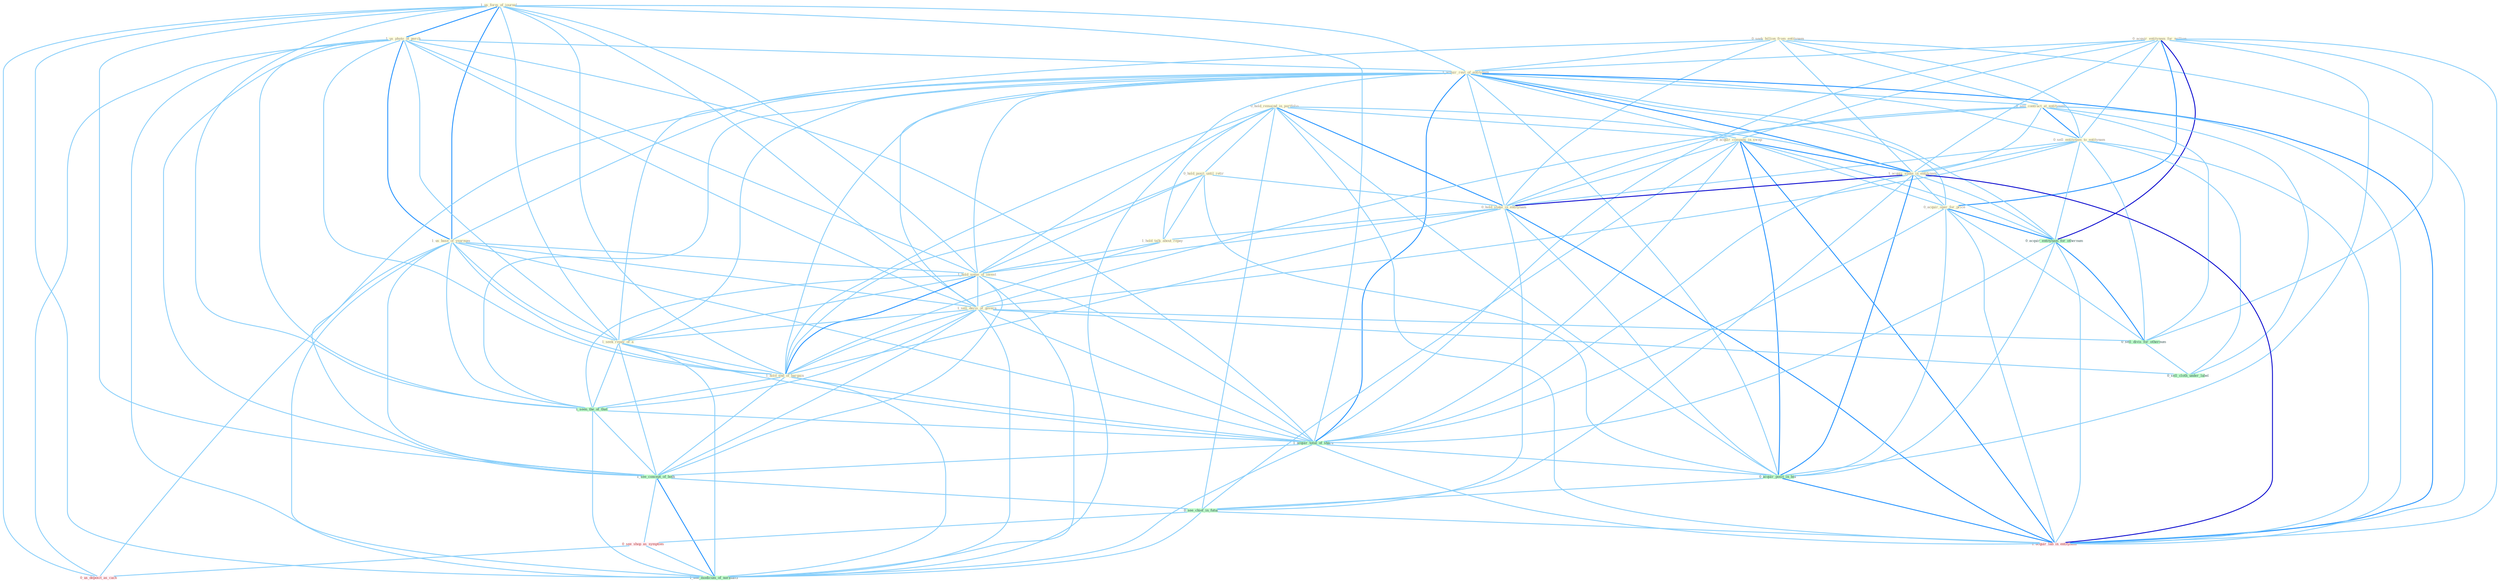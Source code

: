 Graph G{ 
    node
    [shape=polygon,style=filled,width=.5,height=.06,color="#BDFCC9",fixedsize=true,fontsize=4,
    fontcolor="#2f4f4f"];
    {node
    [color="#ffffe0", fontcolor="#8b7d6b"] "1_us_form_of_journal " "0_seek_billion_from_entitynam " "0_acquir_entitynam_for_million " "0_hold_remaind_in_portfolio " "1_us_photo_of_porch " "1_acquir_rest_of_entitynam " "0_sell_contract_at_entitynam " "0_sell_entitynam_to_entitynam " "0_acquir_compani_in_swap " "1_us_base_of_yearnum " "0_hold_posit_until_retir " "1_acquir_stake_in_entitynam " "0_hold_stake_in_entitynam " "1_hold_talk_about_repay " "0_acquir_oper_for_price " "1_hold_some_of_invest " "1_sell_decis_of_govern " "1_seek_repay_of_a " "1_hold_end_of_bargain "}
{node [color="#fff0f5", fontcolor="#b22222"] "0_see_shop_as_symptom " "1_acquir_lab_in_entitynam " "0_us_deposit_as_cach "}
edge [color="#B0E2FF"];

	"1_us_form_of_journal " -- "1_us_photo_of_porch " [w="2", color="#1e90ff" , len=0.8];
	"1_us_form_of_journal " -- "1_acquir_rest_of_entitynam " [w="1", color="#87cefa" ];
	"1_us_form_of_journal " -- "1_us_base_of_yearnum " [w="2", color="#1e90ff" , len=0.8];
	"1_us_form_of_journal " -- "1_hold_some_of_invest " [w="1", color="#87cefa" ];
	"1_us_form_of_journal " -- "1_sell_decis_of_govern " [w="1", color="#87cefa" ];
	"1_us_form_of_journal " -- "1_seek_repay_of_a " [w="1", color="#87cefa" ];
	"1_us_form_of_journal " -- "1_hold_end_of_bargain " [w="1", color="#87cefa" ];
	"1_us_form_of_journal " -- "1_seen_the_of_that " [w="1", color="#87cefa" ];
	"1_us_form_of_journal " -- "1_acquir_total_of_share " [w="1", color="#87cefa" ];
	"1_us_form_of_journal " -- "1_see_concept_of_both " [w="1", color="#87cefa" ];
	"1_us_form_of_journal " -- "0_us_deposit_as_cach " [w="1", color="#87cefa" ];
	"1_us_form_of_journal " -- "1_see_modicum_of_normalci " [w="1", color="#87cefa" ];
	"0_seek_billion_from_entitynam " -- "1_acquir_rest_of_entitynam " [w="1", color="#87cefa" ];
	"0_seek_billion_from_entitynam " -- "0_sell_contract_at_entitynam " [w="1", color="#87cefa" ];
	"0_seek_billion_from_entitynam " -- "0_sell_entitynam_to_entitynam " [w="1", color="#87cefa" ];
	"0_seek_billion_from_entitynam " -- "1_acquir_stake_in_entitynam " [w="1", color="#87cefa" ];
	"0_seek_billion_from_entitynam " -- "0_hold_stake_in_entitynam " [w="1", color="#87cefa" ];
	"0_seek_billion_from_entitynam " -- "1_seek_repay_of_a " [w="1", color="#87cefa" ];
	"0_seek_billion_from_entitynam " -- "1_acquir_lab_in_entitynam " [w="1", color="#87cefa" ];
	"0_acquir_entitynam_for_million " -- "1_acquir_rest_of_entitynam " [w="1", color="#87cefa" ];
	"0_acquir_entitynam_for_million " -- "0_sell_entitynam_to_entitynam " [w="1", color="#87cefa" ];
	"0_acquir_entitynam_for_million " -- "0_acquir_compani_in_swap " [w="1", color="#87cefa" ];
	"0_acquir_entitynam_for_million " -- "1_acquir_stake_in_entitynam " [w="1", color="#87cefa" ];
	"0_acquir_entitynam_for_million " -- "0_acquir_oper_for_price " [w="2", color="#1e90ff" , len=0.8];
	"0_acquir_entitynam_for_million " -- "0_acquir_entitynam_for_othernum " [w="3", color="#0000cd" , len=0.6];
	"0_acquir_entitynam_for_million " -- "0_sell_divis_for_othernum " [w="1", color="#87cefa" ];
	"0_acquir_entitynam_for_million " -- "1_acquir_total_of_share " [w="1", color="#87cefa" ];
	"0_acquir_entitynam_for_million " -- "0_acquir_posit_in_bid " [w="1", color="#87cefa" ];
	"0_acquir_entitynam_for_million " -- "1_acquir_lab_in_entitynam " [w="1", color="#87cefa" ];
	"0_hold_remaind_in_portfolio " -- "0_acquir_compani_in_swap " [w="1", color="#87cefa" ];
	"0_hold_remaind_in_portfolio " -- "0_hold_posit_until_retir " [w="1", color="#87cefa" ];
	"0_hold_remaind_in_portfolio " -- "1_acquir_stake_in_entitynam " [w="1", color="#87cefa" ];
	"0_hold_remaind_in_portfolio " -- "0_hold_stake_in_entitynam " [w="2", color="#1e90ff" , len=0.8];
	"0_hold_remaind_in_portfolio " -- "1_hold_talk_about_repay " [w="1", color="#87cefa" ];
	"0_hold_remaind_in_portfolio " -- "1_hold_some_of_invest " [w="1", color="#87cefa" ];
	"0_hold_remaind_in_portfolio " -- "1_hold_end_of_bargain " [w="1", color="#87cefa" ];
	"0_hold_remaind_in_portfolio " -- "0_acquir_posit_in_bid " [w="1", color="#87cefa" ];
	"0_hold_remaind_in_portfolio " -- "0_see_chief_in_futur " [w="1", color="#87cefa" ];
	"0_hold_remaind_in_portfolio " -- "1_acquir_lab_in_entitynam " [w="1", color="#87cefa" ];
	"1_us_photo_of_porch " -- "1_acquir_rest_of_entitynam " [w="1", color="#87cefa" ];
	"1_us_photo_of_porch " -- "1_us_base_of_yearnum " [w="2", color="#1e90ff" , len=0.8];
	"1_us_photo_of_porch " -- "1_hold_some_of_invest " [w="1", color="#87cefa" ];
	"1_us_photo_of_porch " -- "1_sell_decis_of_govern " [w="1", color="#87cefa" ];
	"1_us_photo_of_porch " -- "1_seek_repay_of_a " [w="1", color="#87cefa" ];
	"1_us_photo_of_porch " -- "1_hold_end_of_bargain " [w="1", color="#87cefa" ];
	"1_us_photo_of_porch " -- "1_seen_the_of_that " [w="1", color="#87cefa" ];
	"1_us_photo_of_porch " -- "1_acquir_total_of_share " [w="1", color="#87cefa" ];
	"1_us_photo_of_porch " -- "1_see_concept_of_both " [w="1", color="#87cefa" ];
	"1_us_photo_of_porch " -- "0_us_deposit_as_cach " [w="1", color="#87cefa" ];
	"1_us_photo_of_porch " -- "1_see_modicum_of_normalci " [w="1", color="#87cefa" ];
	"1_acquir_rest_of_entitynam " -- "0_sell_contract_at_entitynam " [w="1", color="#87cefa" ];
	"1_acquir_rest_of_entitynam " -- "0_sell_entitynam_to_entitynam " [w="1", color="#87cefa" ];
	"1_acquir_rest_of_entitynam " -- "0_acquir_compani_in_swap " [w="1", color="#87cefa" ];
	"1_acquir_rest_of_entitynam " -- "1_us_base_of_yearnum " [w="1", color="#87cefa" ];
	"1_acquir_rest_of_entitynam " -- "1_acquir_stake_in_entitynam " [w="2", color="#1e90ff" , len=0.8];
	"1_acquir_rest_of_entitynam " -- "0_hold_stake_in_entitynam " [w="1", color="#87cefa" ];
	"1_acquir_rest_of_entitynam " -- "0_acquir_oper_for_price " [w="1", color="#87cefa" ];
	"1_acquir_rest_of_entitynam " -- "1_hold_some_of_invest " [w="1", color="#87cefa" ];
	"1_acquir_rest_of_entitynam " -- "1_sell_decis_of_govern " [w="1", color="#87cefa" ];
	"1_acquir_rest_of_entitynam " -- "1_seek_repay_of_a " [w="1", color="#87cefa" ];
	"1_acquir_rest_of_entitynam " -- "1_hold_end_of_bargain " [w="1", color="#87cefa" ];
	"1_acquir_rest_of_entitynam " -- "0_acquir_entitynam_for_othernum " [w="1", color="#87cefa" ];
	"1_acquir_rest_of_entitynam " -- "1_seen_the_of_that " [w="1", color="#87cefa" ];
	"1_acquir_rest_of_entitynam " -- "1_acquir_total_of_share " [w="2", color="#1e90ff" , len=0.8];
	"1_acquir_rest_of_entitynam " -- "0_acquir_posit_in_bid " [w="1", color="#87cefa" ];
	"1_acquir_rest_of_entitynam " -- "1_see_concept_of_both " [w="1", color="#87cefa" ];
	"1_acquir_rest_of_entitynam " -- "1_acquir_lab_in_entitynam " [w="2", color="#1e90ff" , len=0.8];
	"1_acquir_rest_of_entitynam " -- "1_see_modicum_of_normalci " [w="1", color="#87cefa" ];
	"0_sell_contract_at_entitynam " -- "0_sell_entitynam_to_entitynam " [w="2", color="#1e90ff" , len=0.8];
	"0_sell_contract_at_entitynam " -- "1_acquir_stake_in_entitynam " [w="1", color="#87cefa" ];
	"0_sell_contract_at_entitynam " -- "0_hold_stake_in_entitynam " [w="1", color="#87cefa" ];
	"0_sell_contract_at_entitynam " -- "1_sell_decis_of_govern " [w="1", color="#87cefa" ];
	"0_sell_contract_at_entitynam " -- "0_sell_divis_for_othernum " [w="1", color="#87cefa" ];
	"0_sell_contract_at_entitynam " -- "0_sell_cloth_under_label " [w="1", color="#87cefa" ];
	"0_sell_contract_at_entitynam " -- "1_acquir_lab_in_entitynam " [w="1", color="#87cefa" ];
	"0_sell_entitynam_to_entitynam " -- "1_acquir_stake_in_entitynam " [w="1", color="#87cefa" ];
	"0_sell_entitynam_to_entitynam " -- "0_hold_stake_in_entitynam " [w="1", color="#87cefa" ];
	"0_sell_entitynam_to_entitynam " -- "1_sell_decis_of_govern " [w="1", color="#87cefa" ];
	"0_sell_entitynam_to_entitynam " -- "0_acquir_entitynam_for_othernum " [w="1", color="#87cefa" ];
	"0_sell_entitynam_to_entitynam " -- "0_sell_divis_for_othernum " [w="1", color="#87cefa" ];
	"0_sell_entitynam_to_entitynam " -- "0_sell_cloth_under_label " [w="1", color="#87cefa" ];
	"0_sell_entitynam_to_entitynam " -- "1_acquir_lab_in_entitynam " [w="1", color="#87cefa" ];
	"0_acquir_compani_in_swap " -- "1_acquir_stake_in_entitynam " [w="2", color="#1e90ff" , len=0.8];
	"0_acquir_compani_in_swap " -- "0_hold_stake_in_entitynam " [w="1", color="#87cefa" ];
	"0_acquir_compani_in_swap " -- "0_acquir_oper_for_price " [w="1", color="#87cefa" ];
	"0_acquir_compani_in_swap " -- "0_acquir_entitynam_for_othernum " [w="1", color="#87cefa" ];
	"0_acquir_compani_in_swap " -- "1_acquir_total_of_share " [w="1", color="#87cefa" ];
	"0_acquir_compani_in_swap " -- "0_acquir_posit_in_bid " [w="2", color="#1e90ff" , len=0.8];
	"0_acquir_compani_in_swap " -- "0_see_chief_in_futur " [w="1", color="#87cefa" ];
	"0_acquir_compani_in_swap " -- "1_acquir_lab_in_entitynam " [w="2", color="#1e90ff" , len=0.8];
	"1_us_base_of_yearnum " -- "1_hold_some_of_invest " [w="1", color="#87cefa" ];
	"1_us_base_of_yearnum " -- "1_sell_decis_of_govern " [w="1", color="#87cefa" ];
	"1_us_base_of_yearnum " -- "1_seek_repay_of_a " [w="1", color="#87cefa" ];
	"1_us_base_of_yearnum " -- "1_hold_end_of_bargain " [w="1", color="#87cefa" ];
	"1_us_base_of_yearnum " -- "1_seen_the_of_that " [w="1", color="#87cefa" ];
	"1_us_base_of_yearnum " -- "1_acquir_total_of_share " [w="1", color="#87cefa" ];
	"1_us_base_of_yearnum " -- "1_see_concept_of_both " [w="1", color="#87cefa" ];
	"1_us_base_of_yearnum " -- "0_us_deposit_as_cach " [w="1", color="#87cefa" ];
	"1_us_base_of_yearnum " -- "1_see_modicum_of_normalci " [w="1", color="#87cefa" ];
	"0_hold_posit_until_retir " -- "0_hold_stake_in_entitynam " [w="1", color="#87cefa" ];
	"0_hold_posit_until_retir " -- "1_hold_talk_about_repay " [w="1", color="#87cefa" ];
	"0_hold_posit_until_retir " -- "1_hold_some_of_invest " [w="1", color="#87cefa" ];
	"0_hold_posit_until_retir " -- "1_hold_end_of_bargain " [w="1", color="#87cefa" ];
	"0_hold_posit_until_retir " -- "0_acquir_posit_in_bid " [w="1", color="#87cefa" ];
	"1_acquir_stake_in_entitynam " -- "0_hold_stake_in_entitynam " [w="3", color="#0000cd" , len=0.6];
	"1_acquir_stake_in_entitynam " -- "0_acquir_oper_for_price " [w="1", color="#87cefa" ];
	"1_acquir_stake_in_entitynam " -- "0_acquir_entitynam_for_othernum " [w="1", color="#87cefa" ];
	"1_acquir_stake_in_entitynam " -- "1_acquir_total_of_share " [w="1", color="#87cefa" ];
	"1_acquir_stake_in_entitynam " -- "0_acquir_posit_in_bid " [w="2", color="#1e90ff" , len=0.8];
	"1_acquir_stake_in_entitynam " -- "0_see_chief_in_futur " [w="1", color="#87cefa" ];
	"1_acquir_stake_in_entitynam " -- "1_acquir_lab_in_entitynam " [w="3", color="#0000cd" , len=0.6];
	"0_hold_stake_in_entitynam " -- "1_hold_talk_about_repay " [w="1", color="#87cefa" ];
	"0_hold_stake_in_entitynam " -- "1_hold_some_of_invest " [w="1", color="#87cefa" ];
	"0_hold_stake_in_entitynam " -- "1_hold_end_of_bargain " [w="1", color="#87cefa" ];
	"0_hold_stake_in_entitynam " -- "0_acquir_posit_in_bid " [w="1", color="#87cefa" ];
	"0_hold_stake_in_entitynam " -- "0_see_chief_in_futur " [w="1", color="#87cefa" ];
	"0_hold_stake_in_entitynam " -- "1_acquir_lab_in_entitynam " [w="2", color="#1e90ff" , len=0.8];
	"1_hold_talk_about_repay " -- "1_hold_some_of_invest " [w="1", color="#87cefa" ];
	"1_hold_talk_about_repay " -- "1_hold_end_of_bargain " [w="1", color="#87cefa" ];
	"0_acquir_oper_for_price " -- "0_acquir_entitynam_for_othernum " [w="2", color="#1e90ff" , len=0.8];
	"0_acquir_oper_for_price " -- "0_sell_divis_for_othernum " [w="1", color="#87cefa" ];
	"0_acquir_oper_for_price " -- "1_acquir_total_of_share " [w="1", color="#87cefa" ];
	"0_acquir_oper_for_price " -- "0_acquir_posit_in_bid " [w="1", color="#87cefa" ];
	"0_acquir_oper_for_price " -- "1_acquir_lab_in_entitynam " [w="1", color="#87cefa" ];
	"1_hold_some_of_invest " -- "1_sell_decis_of_govern " [w="1", color="#87cefa" ];
	"1_hold_some_of_invest " -- "1_seek_repay_of_a " [w="1", color="#87cefa" ];
	"1_hold_some_of_invest " -- "1_hold_end_of_bargain " [w="2", color="#1e90ff" , len=0.8];
	"1_hold_some_of_invest " -- "1_seen_the_of_that " [w="1", color="#87cefa" ];
	"1_hold_some_of_invest " -- "1_acquir_total_of_share " [w="1", color="#87cefa" ];
	"1_hold_some_of_invest " -- "1_see_concept_of_both " [w="1", color="#87cefa" ];
	"1_hold_some_of_invest " -- "1_see_modicum_of_normalci " [w="1", color="#87cefa" ];
	"1_sell_decis_of_govern " -- "1_seek_repay_of_a " [w="1", color="#87cefa" ];
	"1_sell_decis_of_govern " -- "1_hold_end_of_bargain " [w="1", color="#87cefa" ];
	"1_sell_decis_of_govern " -- "1_seen_the_of_that " [w="1", color="#87cefa" ];
	"1_sell_decis_of_govern " -- "0_sell_divis_for_othernum " [w="1", color="#87cefa" ];
	"1_sell_decis_of_govern " -- "1_acquir_total_of_share " [w="1", color="#87cefa" ];
	"1_sell_decis_of_govern " -- "0_sell_cloth_under_label " [w="1", color="#87cefa" ];
	"1_sell_decis_of_govern " -- "1_see_concept_of_both " [w="1", color="#87cefa" ];
	"1_sell_decis_of_govern " -- "1_see_modicum_of_normalci " [w="1", color="#87cefa" ];
	"1_seek_repay_of_a " -- "1_hold_end_of_bargain " [w="1", color="#87cefa" ];
	"1_seek_repay_of_a " -- "1_seen_the_of_that " [w="1", color="#87cefa" ];
	"1_seek_repay_of_a " -- "1_acquir_total_of_share " [w="1", color="#87cefa" ];
	"1_seek_repay_of_a " -- "1_see_concept_of_both " [w="1", color="#87cefa" ];
	"1_seek_repay_of_a " -- "1_see_modicum_of_normalci " [w="1", color="#87cefa" ];
	"1_hold_end_of_bargain " -- "1_seen_the_of_that " [w="1", color="#87cefa" ];
	"1_hold_end_of_bargain " -- "1_acquir_total_of_share " [w="1", color="#87cefa" ];
	"1_hold_end_of_bargain " -- "1_see_concept_of_both " [w="1", color="#87cefa" ];
	"1_hold_end_of_bargain " -- "1_see_modicum_of_normalci " [w="1", color="#87cefa" ];
	"0_acquir_entitynam_for_othernum " -- "0_sell_divis_for_othernum " [w="2", color="#1e90ff" , len=0.8];
	"0_acquir_entitynam_for_othernum " -- "1_acquir_total_of_share " [w="1", color="#87cefa" ];
	"0_acquir_entitynam_for_othernum " -- "0_acquir_posit_in_bid " [w="1", color="#87cefa" ];
	"0_acquir_entitynam_for_othernum " -- "1_acquir_lab_in_entitynam " [w="1", color="#87cefa" ];
	"1_seen_the_of_that " -- "1_acquir_total_of_share " [w="1", color="#87cefa" ];
	"1_seen_the_of_that " -- "1_see_concept_of_both " [w="1", color="#87cefa" ];
	"1_seen_the_of_that " -- "1_see_modicum_of_normalci " [w="1", color="#87cefa" ];
	"0_sell_divis_for_othernum " -- "0_sell_cloth_under_label " [w="1", color="#87cefa" ];
	"1_acquir_total_of_share " -- "0_acquir_posit_in_bid " [w="1", color="#87cefa" ];
	"1_acquir_total_of_share " -- "1_see_concept_of_both " [w="1", color="#87cefa" ];
	"1_acquir_total_of_share " -- "1_acquir_lab_in_entitynam " [w="1", color="#87cefa" ];
	"1_acquir_total_of_share " -- "1_see_modicum_of_normalci " [w="1", color="#87cefa" ];
	"0_acquir_posit_in_bid " -- "0_see_chief_in_futur " [w="1", color="#87cefa" ];
	"0_acquir_posit_in_bid " -- "1_acquir_lab_in_entitynam " [w="2", color="#1e90ff" , len=0.8];
	"1_see_concept_of_both " -- "0_see_chief_in_futur " [w="1", color="#87cefa" ];
	"1_see_concept_of_both " -- "0_see_shop_as_symptom " [w="1", color="#87cefa" ];
	"1_see_concept_of_both " -- "1_see_modicum_of_normalci " [w="2", color="#1e90ff" , len=0.8];
	"0_see_chief_in_futur " -- "0_see_shop_as_symptom " [w="1", color="#87cefa" ];
	"0_see_chief_in_futur " -- "1_acquir_lab_in_entitynam " [w="1", color="#87cefa" ];
	"0_see_chief_in_futur " -- "1_see_modicum_of_normalci " [w="1", color="#87cefa" ];
	"0_see_shop_as_symptom " -- "0_us_deposit_as_cach " [w="1", color="#87cefa" ];
	"0_see_shop_as_symptom " -- "1_see_modicum_of_normalci " [w="1", color="#87cefa" ];
}